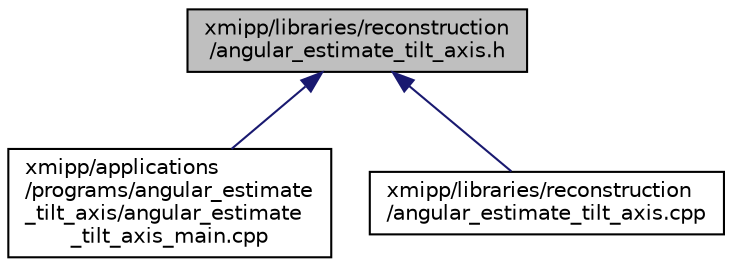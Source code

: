 digraph "xmipp/libraries/reconstruction/angular_estimate_tilt_axis.h"
{
  edge [fontname="Helvetica",fontsize="10",labelfontname="Helvetica",labelfontsize="10"];
  node [fontname="Helvetica",fontsize="10",shape=record];
  Node96 [label="xmipp/libraries/reconstruction\l/angular_estimate_tilt_axis.h",height=0.2,width=0.4,color="black", fillcolor="grey75", style="filled", fontcolor="black"];
  Node96 -> Node97 [dir="back",color="midnightblue",fontsize="10",style="solid",fontname="Helvetica"];
  Node97 [label="xmipp/applications\l/programs/angular_estimate\l_tilt_axis/angular_estimate\l_tilt_axis_main.cpp",height=0.2,width=0.4,color="black", fillcolor="white", style="filled",URL="$angular__estimate__tilt__axis__main_8cpp.html"];
  Node96 -> Node98 [dir="back",color="midnightblue",fontsize="10",style="solid",fontname="Helvetica"];
  Node98 [label="xmipp/libraries/reconstruction\l/angular_estimate_tilt_axis.cpp",height=0.2,width=0.4,color="black", fillcolor="white", style="filled",URL="$angular__estimate__tilt__axis_8cpp.html"];
}
